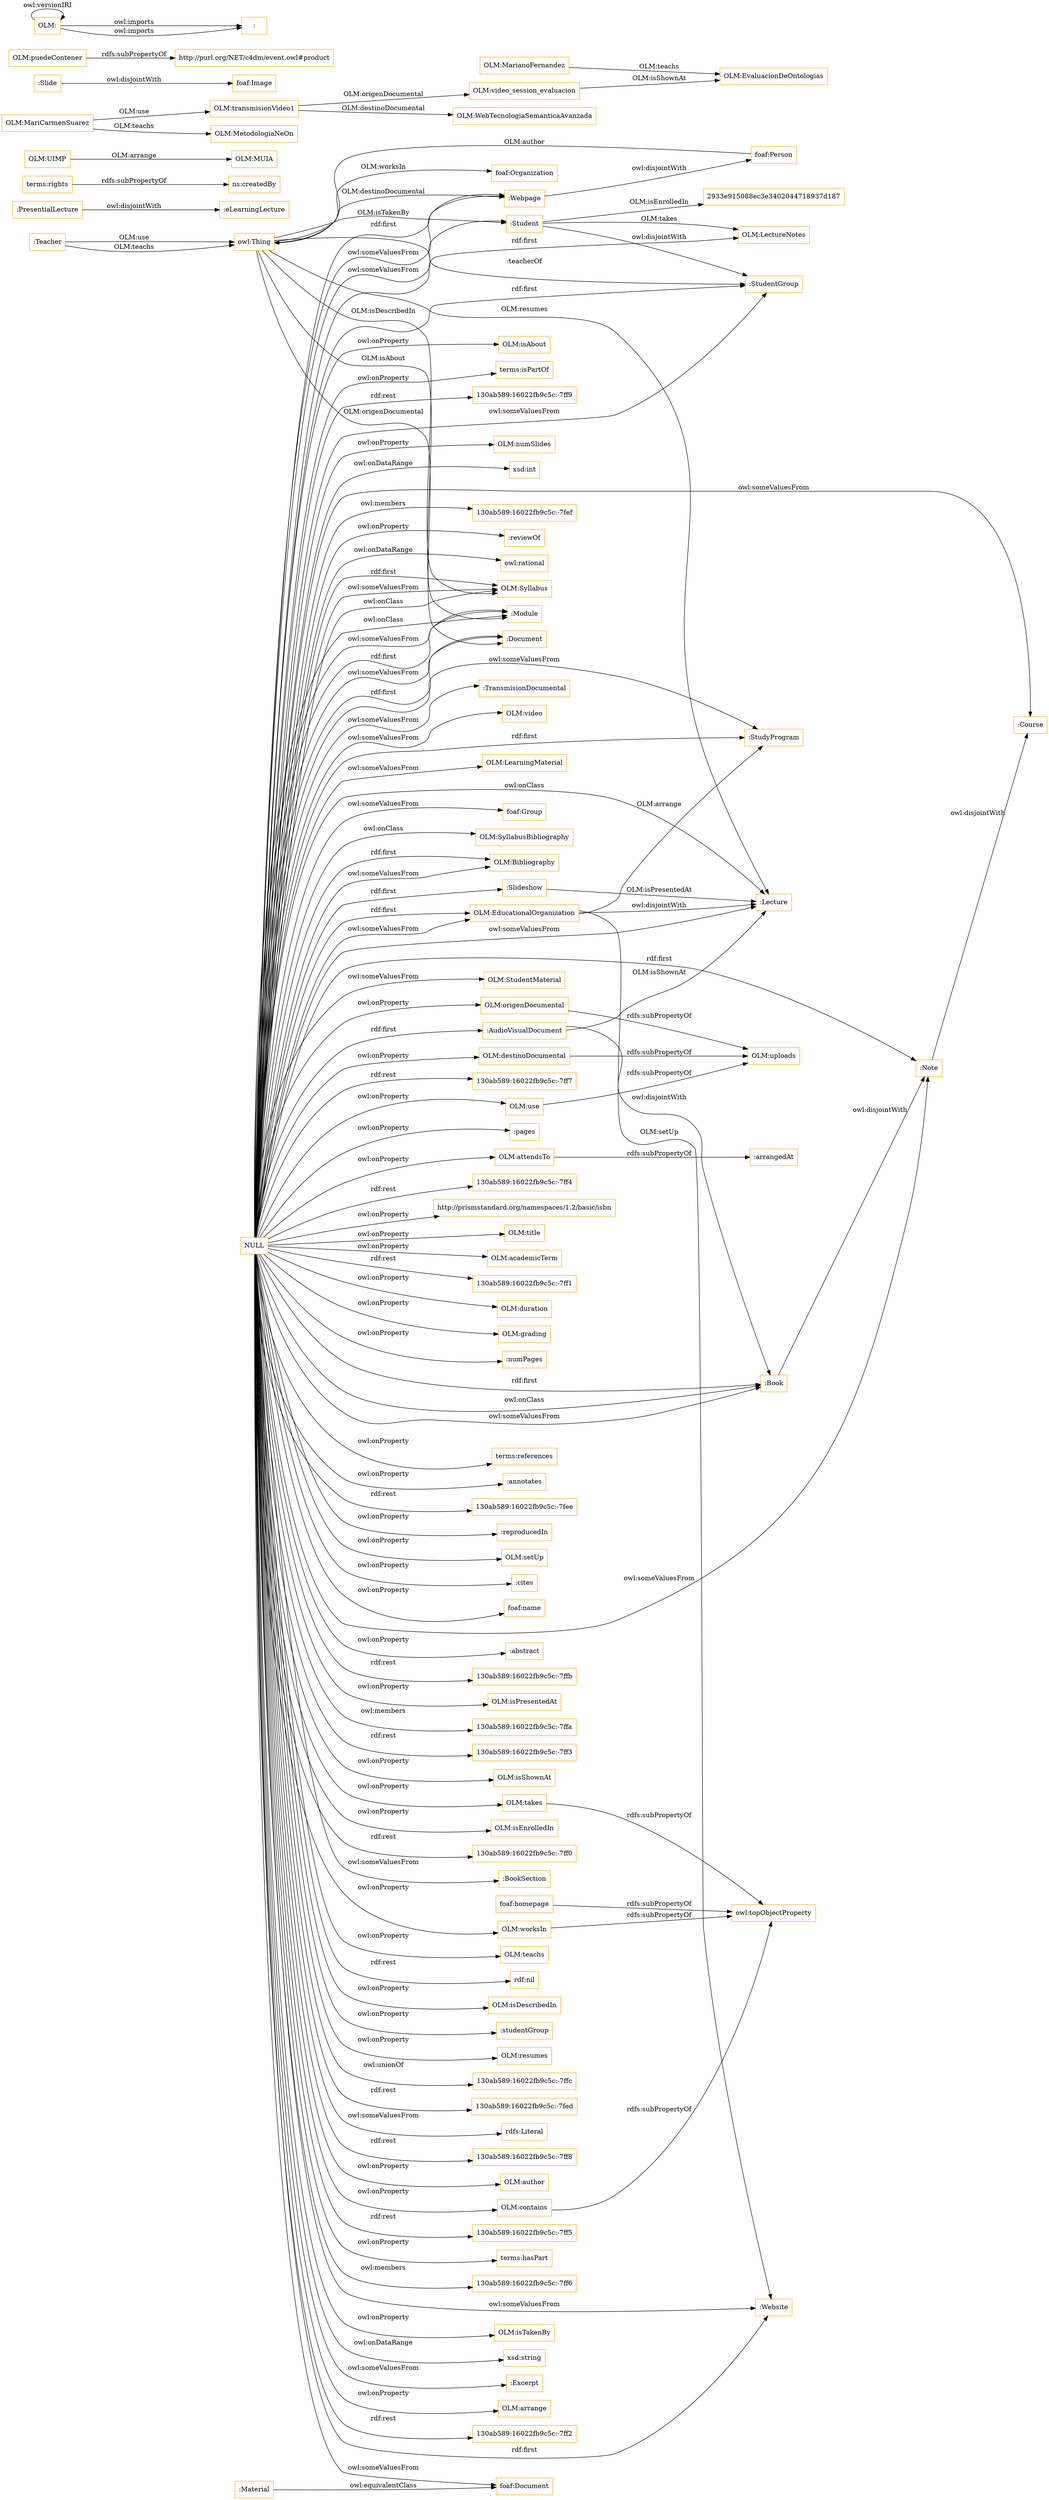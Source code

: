 digraph ar2dtool_diagram { 
rankdir=LR;
size="1501"
node [shape = rectangle, color="orange"]; ":Teacher" "OLM:Syllabus" "2933e915088ec3e3402044718937d187" ":Student" "OLM:LectureNotes" ":TransmisionDocumental" "OLM:video" "OLM:EducationalOrganization" ":Material" ":PresentialLecture" "OLM:LearningMaterial" ":Course" ":StudyProgram" ":Module" "foaf:Group" "OLM:SyllabusBibliography" ":eLearningLecture" "OLM:Bibliography" ":StudentGroup" ":Lecture" "OLM:StudentMaterial" ; /*classes style*/
	"terms:rights" -> "ns:createdBy" [ label = "rdfs:subPropertyOf" ];
	"NULL" -> ":Book" [ label = "owl:onClass" ];
	"NULL" -> "130ab589:16022fb9c5c:-7ff7" [ label = "rdf:rest" ];
	"NULL" -> "OLM:use" [ label = "owl:onProperty" ];
	"NULL" -> ":pages" [ label = "owl:onProperty" ];
	"NULL" -> ":StudentGroup" [ label = "rdf:first" ];
	"NULL" -> "OLM:contains" [ label = "owl:onProperty" ];
	"NULL" -> "130ab589:16022fb9c5c:-7ff4" [ label = "rdf:rest" ];
	"NULL" -> "http://prismstandard.org/namespaces/1.2/basic/isbn" [ label = "owl:onProperty" ];
	"NULL" -> "OLM:title" [ label = "owl:onProperty" ];
	"NULL" -> ":Module" [ label = "owl:onClass" ];
	"NULL" -> "OLM:academicTerm" [ label = "owl:onProperty" ];
	"NULL" -> "130ab589:16022fb9c5c:-7ff1" [ label = "rdf:rest" ];
	"NULL" -> "OLM:duration" [ label = "owl:onProperty" ];
	"NULL" -> "OLM:grading" [ label = "owl:onProperty" ];
	"NULL" -> ":Module" [ label = "owl:someValuesFrom" ];
	"NULL" -> "OLM:video" [ label = "owl:someValuesFrom" ];
	"NULL" -> ":numPages" [ label = "owl:onProperty" ];
	"NULL" -> "OLM:attendsTo" [ label = "owl:onProperty" ];
	"NULL" -> ":Document" [ label = "owl:someValuesFrom" ];
	"NULL" -> ":StudyProgram" [ label = "rdf:first" ];
	"NULL" -> ":Note" [ label = "owl:someValuesFrom" ];
	"NULL" -> "terms:references" [ label = "owl:onProperty" ];
	"NULL" -> ":annotates" [ label = "owl:onProperty" ];
	"NULL" -> ":StudyProgram" [ label = "owl:someValuesFrom" ];
	"NULL" -> ":Document" [ label = "rdf:first" ];
	"NULL" -> "130ab589:16022fb9c5c:-7fee" [ label = "rdf:rest" ];
	"NULL" -> ":Webpage" [ label = "rdf:first" ];
	"NULL" -> ":reproducedIn" [ label = "owl:onProperty" ];
	"NULL" -> ":Course" [ label = "owl:someValuesFrom" ];
	"NULL" -> "OLM:Bibliography" [ label = "owl:someValuesFrom" ];
	"NULL" -> "OLM:setUp" [ label = "owl:onProperty" ];
	"NULL" -> ":cites" [ label = "owl:onProperty" ];
	"NULL" -> "foaf:name" [ label = "owl:onProperty" ];
	"NULL" -> "foaf:Document" [ label = "owl:someValuesFrom" ];
	"NULL" -> ":Slideshow" [ label = "rdf:first" ];
	"NULL" -> ":abstract" [ label = "owl:onProperty" ];
	"NULL" -> "OLM:Syllabus" [ label = "owl:onClass" ];
	"NULL" -> "OLM:LearningMaterial" [ label = "owl:someValuesFrom" ];
	"NULL" -> "130ab589:16022fb9c5c:-7ffb" [ label = "rdf:rest" ];
	"NULL" -> "OLM:isPresentedAt" [ label = "owl:onProperty" ];
	"NULL" -> "130ab589:16022fb9c5c:-7ffa" [ label = "owl:members" ];
	"NULL" -> "130ab589:16022fb9c5c:-7ff3" [ label = "rdf:rest" ];
	"NULL" -> "OLM:isShownAt" [ label = "owl:onProperty" ];
	"NULL" -> "OLM:takes" [ label = "owl:onProperty" ];
	"NULL" -> "OLM:isEnrolledIn" [ label = "owl:onProperty" ];
	"NULL" -> "130ab589:16022fb9c5c:-7ff0" [ label = "rdf:rest" ];
	"NULL" -> ":BookSection" [ label = "owl:someValuesFrom" ];
	"NULL" -> ":Website" [ label = "rdf:first" ];
	"NULL" -> "OLM:StudentMaterial" [ label = "owl:someValuesFrom" ];
	"NULL" -> ":Student" [ label = "owl:someValuesFrom" ];
	"NULL" -> "OLM:teachs" [ label = "owl:onProperty" ];
	"NULL" -> "rdf:nil" [ label = "rdf:rest" ];
	"NULL" -> "OLM:isDescribedIn" [ label = "owl:onProperty" ];
	"NULL" -> ":studentGroup" [ label = "owl:onProperty" ];
	"NULL" -> ":Webpage" [ label = "owl:someValuesFrom" ];
	"NULL" -> "OLM:EducationalOrganization" [ label = "rdf:first" ];
	"NULL" -> ":Website" [ label = "owl:someValuesFrom" ];
	"NULL" -> "OLM:resumes" [ label = "owl:onProperty" ];
	"NULL" -> "130ab589:16022fb9c5c:-7ffc" [ label = "owl:unionOf" ];
	"NULL" -> "130ab589:16022fb9c5c:-7fed" [ label = "rdf:rest" ];
	"NULL" -> "OLM:LectureNotes" [ label = "rdf:first" ];
	"NULL" -> "OLM:Bibliography" [ label = "rdf:first" ];
	"NULL" -> "rdfs:Literal" [ label = "owl:someValuesFrom" ];
	"NULL" -> ":Book" [ label = "owl:someValuesFrom" ];
	"NULL" -> "130ab589:16022fb9c5c:-7ff8" [ label = "rdf:rest" ];
	"NULL" -> "OLM:author" [ label = "owl:onProperty" ];
	"NULL" -> "OLM:origenDocumental" [ label = "owl:onProperty" ];
	"NULL" -> "OLM:Syllabus" [ label = "rdf:first" ];
	"NULL" -> ":Note" [ label = "rdf:first" ];
	"NULL" -> ":Lecture" [ label = "owl:someValuesFrom" ];
	"NULL" -> "130ab589:16022fb9c5c:-7ff5" [ label = "rdf:rest" ];
	"NULL" -> ":StudentGroup" [ label = "owl:someValuesFrom" ];
	"NULL" -> "terms:hasPart" [ label = "owl:onProperty" ];
	"NULL" -> "OLM:EducationalOrganization" [ label = "owl:someValuesFrom" ];
	"NULL" -> "130ab589:16022fb9c5c:-7ff6" [ label = "owl:members" ];
	"NULL" -> ":AudioVisualDocument" [ label = "rdf:first" ];
	"NULL" -> "OLM:isTakenBy" [ label = "owl:onProperty" ];
	"NULL" -> "xsd:string" [ label = "owl:onDataRange" ];
	"NULL" -> ":Excerpt" [ label = "owl:someValuesFrom" ];
	"NULL" -> "OLM:arrange" [ label = "owl:onProperty" ];
	"NULL" -> ":Module" [ label = "rdf:first" ];
	"NULL" -> "130ab589:16022fb9c5c:-7ff2" [ label = "rdf:rest" ];
	"NULL" -> "OLM:isAbout" [ label = "owl:onProperty" ];
	"NULL" -> "OLM:destinoDocumental" [ label = "owl:onProperty" ];
	"NULL" -> "terms:isPartOf" [ label = "owl:onProperty" ];
	"NULL" -> "130ab589:16022fb9c5c:-7ff9" [ label = "rdf:rest" ];
	"NULL" -> ":TransmisionDocumental" [ label = "owl:someValuesFrom" ];
	"NULL" -> "OLM:numSlides" [ label = "owl:onProperty" ];
	"NULL" -> "xsd:int" [ label = "owl:onDataRange" ];
	"NULL" -> "OLM:worksIn" [ label = "owl:onProperty" ];
	"NULL" -> "OLM:SyllabusBibliography" [ label = "owl:onClass" ];
	"NULL" -> "OLM:Syllabus" [ label = "owl:someValuesFrom" ];
	"NULL" -> "130ab589:16022fb9c5c:-7fef" [ label = "owl:members" ];
	"NULL" -> ":reviewOf" [ label = "owl:onProperty" ];
	"NULL" -> "foaf:Group" [ label = "owl:someValuesFrom" ];
	"NULL" -> ":Book" [ label = "rdf:first" ];
	"NULL" -> ":Lecture" [ label = "owl:onClass" ];
	"NULL" -> "owl:rational" [ label = "owl:onDataRange" ];
	":Webpage" -> "foaf:Person" [ label = "owl:disjointWith" ];
	"OLM:attendsTo" -> ":arrangedAt" [ label = "rdfs:subPropertyOf" ];
	"OLM:UIMP" -> "OLM:MUIA" [ label = "OLM:arrange" ];
	"OLM:transmisionVideo1" -> "OLM:video_session_evaluacion" [ label = "OLM:origenDocumental" ];
	"OLM:transmisionVideo1" -> "OLM:WebTecnologiaSemanticaAvanzada" [ label = "OLM:destinoDocumental" ];
	":Material" -> "foaf:Document" [ label = "owl:equivalentClass" ];
	":PresentialLecture" -> ":eLearningLecture" [ label = "owl:disjointWith" ];
	"OLM:MarianoFernandez" -> "OLM:EvaluacionDeOntologias" [ label = "OLM:teachs" ];
	"OLM:MariCarmenSuarez" -> "OLM:transmisionVideo1" [ label = "OLM:use" ];
	"OLM:MariCarmenSuarez" -> "OLM:MetodologiaNeOn" [ label = "OLM:teachs" ];
	":Slide" -> "foaf:Image" [ label = "owl:disjointWith" ];
	":AudioVisualDocument" -> ":Book" [ label = "owl:disjointWith" ];
	"OLM:destinoDocumental" -> "OLM:uploads" [ label = "rdfs:subPropertyOf" ];
	":Student" -> ":StudentGroup" [ label = "owl:disjointWith" ];
	"OLM:video_session_evaluacion" -> "OLM:EvaluacionDeOntologias" [ label = "OLM:isShownAt" ];
	"OLM:EducationalOrganization" -> ":Lecture" [ label = "owl:disjointWith" ];
	"OLM:worksIn" -> "owl:topObjectProperty" [ label = "rdfs:subPropertyOf" ];
	":Note" -> ":Course" [ label = "owl:disjointWith" ];
	"OLM:puedeContener" -> "http://purl.org/NET/c4dm/event.owl#product" [ label = "rdfs:subPropertyOf" ];
	"OLM:use" -> "OLM:uploads" [ label = "rdfs:subPropertyOf" ];
	"OLM:takes" -> "owl:topObjectProperty" [ label = "rdfs:subPropertyOf" ];
	"OLM:contains" -> "owl:topObjectProperty" [ label = "rdfs:subPropertyOf" ];
	"OLM:origenDocumental" -> "OLM:uploads" [ label = "rdfs:subPropertyOf" ];
	"OLM:" -> ":" [ label = "owl:imports" ];
	"OLM:" -> ":" [ label = "owl:imports" ];
	"OLM:" -> "OLM:" [ label = "owl:versionIRI" ];
	"foaf:homepage" -> "owl:topObjectProperty" [ label = "rdfs:subPropertyOf" ];
	":Book" -> ":Note" [ label = "owl:disjointWith" ];
	"owl:Thing" -> "OLM:Syllabus" [ label = "OLM:isDescribedIn" ];
	":Teacher" -> "owl:Thing" [ label = "OLM:use" ];
	"owl:Thing" -> ":StudentGroup" [ label = ":teacherOf" ];
	":Student" -> "OLM:LectureNotes" [ label = "OLM:takes" ];
	"owl:Thing" -> ":Student" [ label = "OLM:isTakenBy" ];
	":Teacher" -> "owl:Thing" [ label = "OLM:teachs" ];
	"OLM:EducationalOrganization" -> ":Website" [ label = "OLM:setUp" ];
	"owl:Thing" -> ":Document" [ label = "OLM:origenDocumental" ];
	":Slideshow" -> ":Lecture" [ label = "OLM:isPresentedAt" ];
	":AudioVisualDocument" -> ":Lecture" [ label = "OLM:isShownAt" ];
	":Student" -> "2933e915088ec3e3402044718937d187" [ label = "OLM:isEnrolledIn" ];
	"owl:Thing" -> "foaf:Organization" [ label = "OLM:worksIn" ];
	"owl:Thing" -> ":Lecture" [ label = "OLM:resumes" ];
	"foaf:Person" -> "owl:Thing" [ label = "OLM:author" ];
	"owl:Thing" -> ":Module" [ label = "OLM:isAbout" ];
	"OLM:EducationalOrganization" -> ":StudyProgram" [ label = "OLM:arrange" ];
	"owl:Thing" -> ":Webpage" [ label = "OLM:destinoDocumental" ];

}
